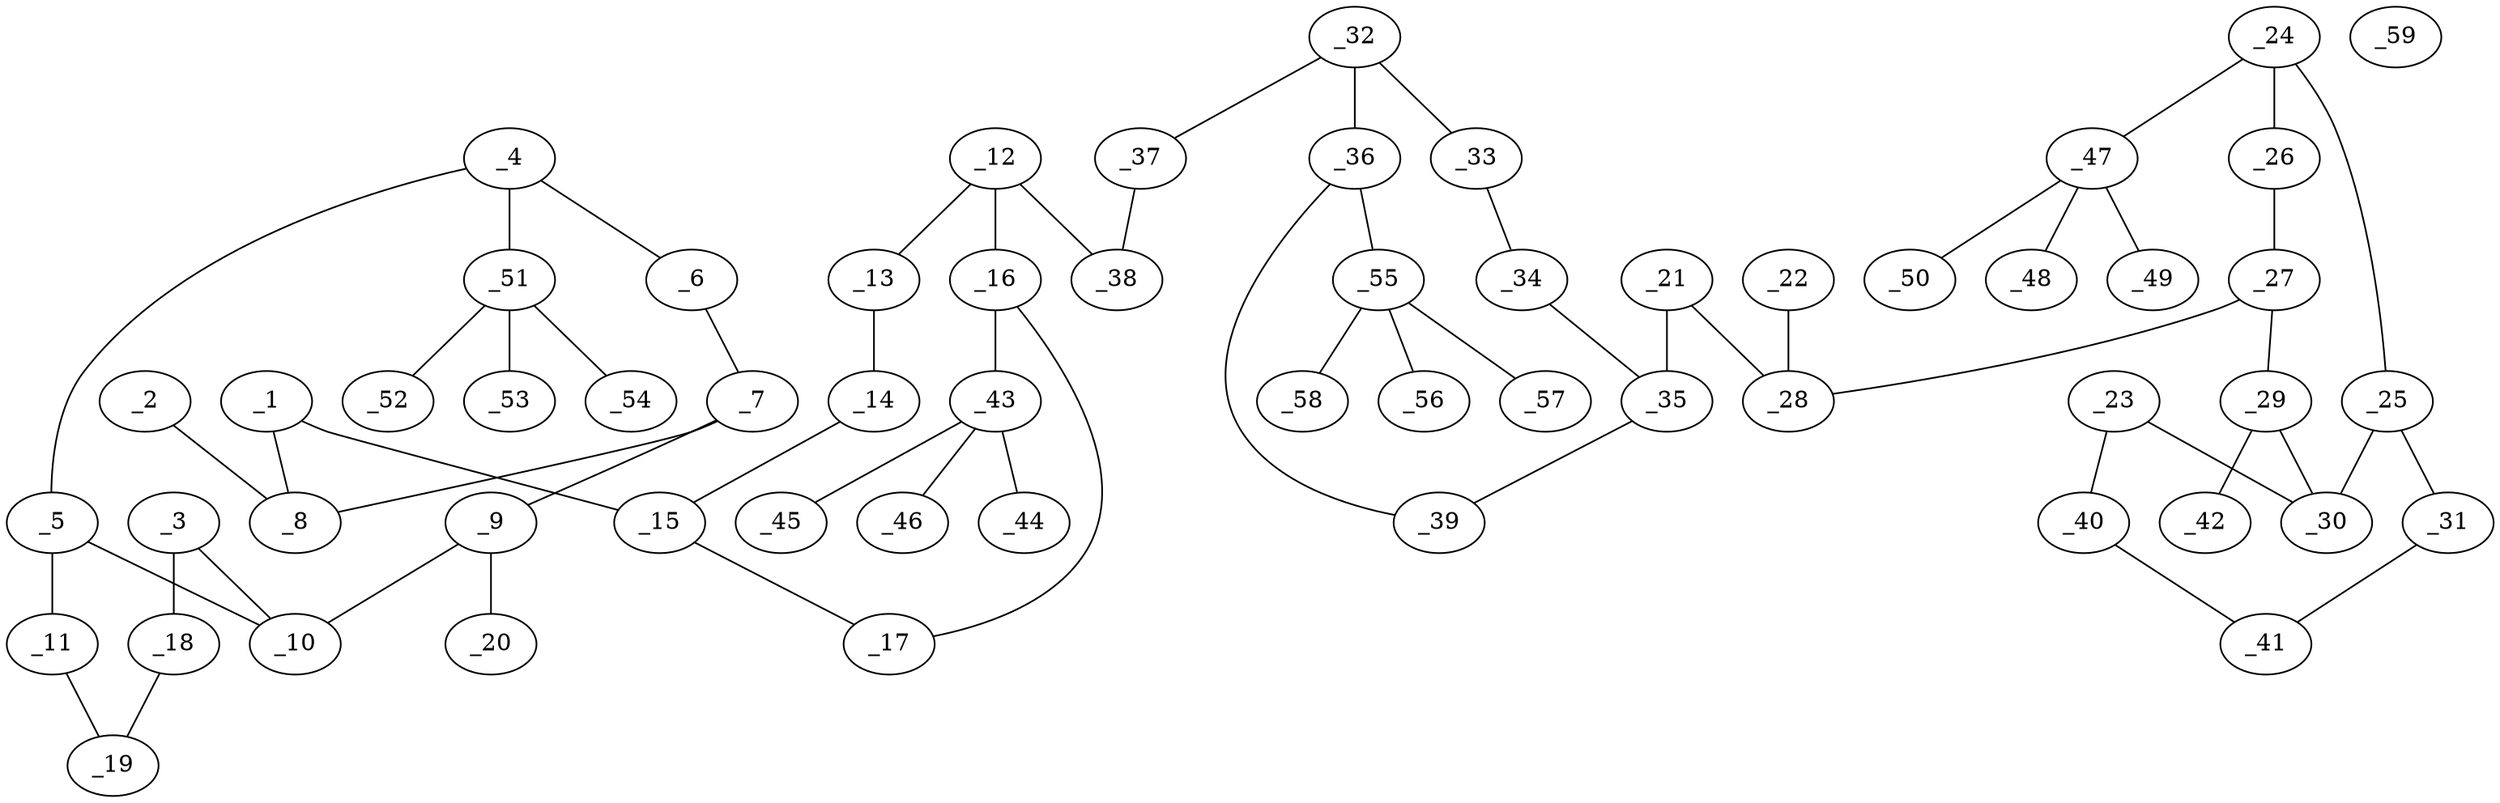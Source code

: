 graph molid665534 {
	_1	 [charge=0,
		chem=4,
		symbol="N  ",
		x="7.1962",
		y="-2.25"];
	_8	 [charge=0,
		chem=1,
		symbol="C  ",
		x="6.3301",
		y="-1.75"];
	_1 -- _8	 [valence=1];
	_15	 [charge=0,
		chem=1,
		symbol="C  ",
		x="8.0622",
		y="-1.75"];
	_1 -- _15	 [valence=1];
	_2	 [charge=0,
		chem=2,
		symbol="O  ",
		x="6.3301",
		y="-0.75"];
	_2 -- _8	 [valence=2];
	_3	 [charge=0,
		chem=4,
		symbol="N  ",
		x="2.866",
		y="-1.75"];
	_10	 [charge=0,
		chem=1,
		symbol="C  ",
		x="3.7321",
		y="-2.25"];
	_3 -- _10	 [valence=1];
	_18	 [charge=0,
		chem=1,
		symbol="C  ",
		x=2,
		y="-2.25"];
	_3 -- _18	 [valence=2];
	_4	 [charge=0,
		chem=1,
		symbol="C  ",
		x="4.5981",
		y="-3.75"];
	_5	 [charge=0,
		chem=1,
		symbol="C  ",
		x="3.7321",
		y="-3.25"];
	_4 -- _5	 [valence=1];
	_6	 [charge=0,
		chem=1,
		symbol="C  ",
		x="5.4641",
		y="-3.25"];
	_4 -- _6	 [valence=2];
	_51	 [charge=0,
		chem=5,
		symbol="S  ",
		x="4.5981",
		y="-4.75"];
	_4 -- _51	 [valence=1];
	_5 -- _10	 [valence=2];
	_11	 [charge=0,
		chem=1,
		symbol="C  ",
		x="2.866",
		y="-3.75"];
	_5 -- _11	 [valence=1];
	_7	 [charge=0,
		chem=1,
		symbol="C  ",
		x="5.4641",
		y="-2.25"];
	_6 -- _7	 [valence=1];
	_7 -- _8	 [valence=1];
	_9	 [charge=0,
		chem=1,
		symbol="C  ",
		x="4.5981",
		y="-1.75"];
	_7 -- _9	 [valence=2];
	_9 -- _10	 [valence=1];
	_20	 [charge=0,
		chem=2,
		symbol="O  ",
		x="4.5981",
		y="-0.75"];
	_9 -- _20	 [valence=1];
	_19	 [charge=0,
		chem=1,
		symbol="C  ",
		x=2,
		y="-3.25"];
	_11 -- _19	 [valence=2];
	_12	 [charge=0,
		chem=1,
		symbol="C  ",
		x="9.7942",
		y="-0.75"];
	_13	 [charge=0,
		chem=1,
		symbol="C  ",
		x="8.9282",
		y="-0.25"];
	_12 -- _13	 [valence=2];
	_16	 [charge=0,
		chem=1,
		symbol="C  ",
		x="9.7942",
		y="-1.75"];
	_12 -- _16	 [valence=1];
	_38	 [charge=0,
		chem=1,
		symbol="C  ",
		x="10.6603",
		y="-0.25"];
	_12 -- _38	 [valence=1];
	_14	 [charge=0,
		chem=1,
		symbol="C  ",
		x="8.0622",
		y="-0.75"];
	_13 -- _14	 [valence=1];
	_14 -- _15	 [valence=2];
	_17	 [charge=0,
		chem=1,
		symbol="C  ",
		x="8.9282",
		y="-2.25"];
	_15 -- _17	 [valence=1];
	_16 -- _17	 [valence=2];
	_43	 [charge=0,
		chem=5,
		symbol="S  ",
		x="10.6603",
		y="-2.25"];
	_16 -- _43	 [valence=1];
	_18 -- _19	 [valence=1];
	_21	 [charge=0,
		chem=4,
		symbol="N  ",
		x="14.1244",
		y="2.75"];
	_28	 [charge=0,
		chem=1,
		symbol="C  ",
		x="14.9904",
		y="2.25"];
	_21 -- _28	 [valence=1];
	_35	 [charge=0,
		chem=1,
		symbol="C  ",
		x="13.2584",
		y="2.25"];
	_21 -- _35	 [valence=1];
	_22	 [charge=0,
		chem=2,
		symbol="O  ",
		x="14.9904",
		y="1.25"];
	_22 -- _28	 [valence=2];
	_23	 [charge=0,
		chem=4,
		symbol="N  ",
		x="16.7225",
		y="5.25"];
	_30	 [charge=0,
		chem=1,
		symbol="C  ",
		x="16.7225",
		y="4.25"];
	_23 -- _30	 [valence=1];
	_40	 [charge=0,
		chem=1,
		symbol="C  ",
		x="17.5885",
		y="5.75"];
	_23 -- _40	 [valence=2];
	_24	 [charge=0,
		chem=1,
		symbol="C  ",
		x="17.5885",
		y="2.75"];
	_25	 [charge=0,
		chem=1,
		symbol="C  ",
		x="17.5885",
		y="3.75"];
	_24 -- _25	 [valence=1];
	_26	 [charge=0,
		chem=1,
		symbol="C  ",
		x="16.7225",
		y="2.25"];
	_24 -- _26	 [valence=2];
	_47	 [charge=0,
		chem=5,
		symbol="S  ",
		x="18.4545",
		y="2.25"];
	_24 -- _47	 [valence=1];
	_25 -- _30	 [valence=2];
	_31	 [charge=0,
		chem=1,
		symbol="C  ",
		x="18.4545",
		y="4.25"];
	_25 -- _31	 [valence=1];
	_27	 [charge=0,
		chem=1,
		symbol="C  ",
		x="15.8564",
		y="2.75"];
	_26 -- _27	 [valence=1];
	_27 -- _28	 [valence=1];
	_29	 [charge=0,
		chem=1,
		symbol="C  ",
		x="15.8564",
		y="3.75"];
	_27 -- _29	 [valence=2];
	_29 -- _30	 [valence=1];
	_42	 [charge=0,
		chem=2,
		symbol="O  ",
		x="14.9904",
		y="4.25"];
	_29 -- _42	 [valence=1];
	_41	 [charge=0,
		chem=1,
		symbol="C  ",
		x="18.4545",
		y="5.25"];
	_31 -- _41	 [valence=2];
	_32	 [charge=0,
		chem=1,
		symbol="C  ",
		x="11.5263",
		y="1.25"];
	_33	 [charge=0,
		chem=1,
		symbol="C  ",
		x="12.3923",
		y="0.75"];
	_32 -- _33	 [valence=1];
	_36	 [charge=0,
		chem=1,
		symbol="C  ",
		x="11.5263",
		y="2.25"];
	_32 -- _36	 [valence=2];
	_37	 [charge=0,
		chem=1,
		symbol="C  ",
		x="10.6603",
		y="0.75"];
	_32 -- _37	 [valence=1];
	_34	 [charge=0,
		chem=1,
		symbol="C  ",
		x="13.2583",
		y="1.25"];
	_33 -- _34	 [valence=2];
	_34 -- _35	 [valence=1];
	_39	 [charge=0,
		chem=1,
		symbol="C  ",
		x="12.3923",
		y="2.75"];
	_35 -- _39	 [valence=2];
	_36 -- _39	 [valence=1];
	_55	 [charge=0,
		chem=5,
		symbol="S  ",
		x="10.6603",
		y="2.75"];
	_36 -- _55	 [valence=1];
	_37 -- _38	 [valence=2];
	_40 -- _41	 [valence=1];
	_44	 [charge=0,
		chem=2,
		symbol="O  ",
		x="11.5263",
		y="-2.75"];
	_43 -- _44	 [valence=2];
	_45	 [charge=0,
		chem=2,
		symbol="O  ",
		x="11.1603",
		y="-1.384"];
	_43 -- _45	 [valence=2];
	_46	 [charge=0,
		chem=2,
		symbol="O  ",
		x="10.1603",
		y="-3.116"];
	_43 -- _46	 [valence=1];
	_48	 [charge=0,
		chem=2,
		symbol="O  ",
		x="19.3205",
		y="1.75"];
	_47 -- _48	 [valence=2];
	_49	 [charge=0,
		chem=2,
		symbol="O  ",
		x="18.9545",
		y="3.116"];
	_47 -- _49	 [valence=2];
	_50	 [charge=0,
		chem=2,
		symbol="O  ",
		x="17.9545",
		y="1.384"];
	_47 -- _50	 [valence=1];
	_52	 [charge=0,
		chem=2,
		symbol="O  ",
		x="4.5981",
		y="-5.75"];
	_51 -- _52	 [valence=2];
	_53	 [charge=0,
		chem=2,
		symbol="O  ",
		x="3.5981",
		y="-4.75"];
	_51 -- _53	 [valence=2];
	_54	 [charge=0,
		chem=2,
		symbol="O  ",
		x="5.5981",
		y="-4.75"];
	_51 -- _54	 [valence=1];
	_56	 [charge=0,
		chem=2,
		symbol="O  ",
		x="9.7943",
		y="3.25"];
	_55 -- _56	 [valence=2];
	_57	 [charge=0,
		chem=2,
		symbol="O  ",
		x="10.1603",
		y="1.884"];
	_55 -- _57	 [valence=2];
	_58	 [charge=0,
		chem=2,
		symbol="O  ",
		x="11.1603",
		y="3.616"];
	_55 -- _58	 [valence=1];
	_59	 [charge=0,
		chem=29,
		symbol="Na ",
		x="21.3205",
		y=0];
}
